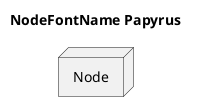 @startuml
'!include ../../../plantuml-styles/plantuml-ae-skinparam-ex.iuml

skinparam NodeFontName Papyrus

title NodeFontName Papyrus

node Node 
@enduml
